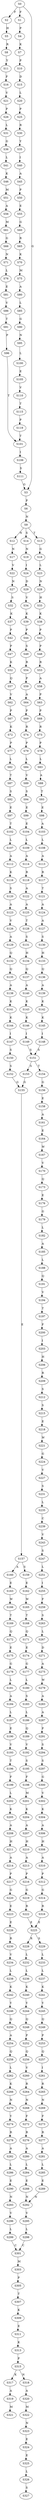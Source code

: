 strict digraph  {
	S0 -> S1 [ label = F ];
	S0 -> S2 [ label = F ];
	S0 -> S3 [ label = G ];
	S1 -> S4 [ label = P ];
	S2 -> S5 [ label = H ];
	S3 -> S6 [ label = P ];
	S4 -> S7 [ label = K ];
	S5 -> S8 [ label = R ];
	S6 -> S9 [ label = N ];
	S7 -> S10 [ label = P ];
	S8 -> S11 [ label = Y ];
	S9 -> S12 [ label = N ];
	S9 -> S13 [ label = T ];
	S9 -> S14 [ label = S ];
	S10 -> S15 [ label = D ];
	S11 -> S16 [ label = F ];
	S12 -> S17 [ label = N ];
	S13 -> S18 [ label = G ];
	S14 -> S19 [ label = N ];
	S15 -> S20 [ label = L ];
	S16 -> S21 [ label = V ];
	S17 -> S22 [ label = V ];
	S18 -> S23 [ label = L ];
	S19 -> S24 [ label = I ];
	S20 -> S25 [ label = P ];
	S21 -> S26 [ label = P ];
	S22 -> S27 [ label = N ];
	S23 -> S28 [ label = N ];
	S24 -> S29 [ label = D ];
	S25 -> S30 [ label = R ];
	S26 -> S31 [ label = L ];
	S27 -> S32 [ label = S ];
	S28 -> S33 [ label = H ];
	S29 -> S34 [ label = V ];
	S30 -> S35 [ label = Y ];
	S31 -> S36 [ label = G ];
	S32 -> S37 [ label = K ];
	S33 -> S38 [ label = K ];
	S34 -> S39 [ label = K ];
	S35 -> S40 [ label = I ];
	S36 -> S41 [ label = L ];
	S37 -> S42 [ label = P ];
	S38 -> S43 [ label = P ];
	S39 -> S44 [ label = P ];
	S40 -> S45 [ label = A ];
	S41 -> S46 [ label = K ];
	S42 -> S47 [ label = P ];
	S43 -> S48 [ label = P ];
	S44 -> S49 [ label = S ];
	S45 -> S50 [ label = P ];
	S46 -> S51 [ label = M ];
	S47 -> S52 [ label = K ];
	S48 -> S53 [ label = R ];
	S49 -> S54 [ label = R ];
	S50 -> S55 [ label = E ];
	S51 -> S56 [ label = A ];
	S52 -> S57 [ label = Q ];
	S53 -> S58 [ label = A ];
	S54 -> S59 [ label = P ];
	S55 -> S60 [ label = G ];
	S56 -> S61 [ label = M ];
	S57 -> S62 [ label = V ];
	S58 -> S63 [ label = P ];
	S59 -> S64 [ label = A ];
	S60 -> S65 [ label = R ];
	S61 -> S66 [ label = G ];
	S62 -> S67 [ label = P ];
	S63 -> S68 [ label = P ];
	S64 -> S69 [ label = P ];
	S65 -> S70 [ label = K ];
	S66 -> S71 [ label = N ];
	S67 -> S72 [ label = K ];
	S68 -> S73 [ label = R ];
	S69 -> S74 [ label = R ];
	S70 -> S75 [ label = M ];
	S71 -> S76 [ label = L ];
	S72 -> S77 [ label = P ];
	S73 -> S78 [ label = P ];
	S74 -> S79 [ label = P ];
	S75 -> S80 [ label = A ];
	S76 -> S81 [ label = E ];
	S77 -> S82 [ label = L ];
	S78 -> S83 [ label = L ];
	S79 -> S84 [ label = L ];
	S80 -> S85 [ label = L ];
	S81 -> S86 [ label = V ];
	S82 -> S87 [ label = T ];
	S83 -> S88 [ label = A ];
	S84 -> S89 [ label = V ];
	S85 -> S90 [ label = G ];
	S86 -> S91 [ label = T ];
	S87 -> S92 [ label = S ];
	S88 -> S93 [ label = T ];
	S89 -> S94 [ label = S ];
	S90 -> S95 [ label = N ];
	S91 -> S96 [ label = P ];
	S92 -> S97 [ label = E ];
	S93 -> S98 [ label = E ];
	S94 -> S99 [ label = E ];
	S95 -> S100 [ label = L ];
	S96 -> S101 [ label = T ];
	S97 -> S102 [ label = T ];
	S98 -> S103 [ label = A ];
	S99 -> S104 [ label = E ];
	S100 -> S105 [ label = E ];
	S101 -> S106 [ label = I ];
	S102 -> S107 [ label = L ];
	S103 -> S108 [ label = L ];
	S104 -> S109 [ label = L ];
	S105 -> S110 [ label = V ];
	S106 -> S111 [ label = S ];
	S107 -> S112 [ label = A ];
	S108 -> S113 [ label = A ];
	S109 -> S114 [ label = A ];
	S110 -> S115 [ label = T ];
	S111 -> S3 [ label = G ];
	S112 -> S116 [ label = K ];
	S113 -> S117 [ label = R ];
	S114 -> S118 [ label = R ];
	S115 -> S119 [ label = P ];
	S116 -> S120 [ label = S ];
	S117 -> S121 [ label = T ];
	S118 -> S122 [ label = A ];
	S119 -> S101 [ label = T ];
	S120 -> S123 [ label = A ];
	S121 -> S124 [ label = A ];
	S122 -> S125 [ label = A ];
	S123 -> S126 [ label = V ];
	S124 -> S127 [ label = A ];
	S125 -> S128 [ label = T ];
	S126 -> S129 [ label = A ];
	S127 -> S130 [ label = S ];
	S128 -> S131 [ label = S ];
	S129 -> S132 [ label = Q ];
	S130 -> S133 [ label = H ];
	S131 -> S134 [ label = H ];
	S132 -> S135 [ label = Q ];
	S133 -> S136 [ label = Q ];
	S134 -> S137 [ label = Q ];
	S135 -> S138 [ label = A ];
	S136 -> S139 [ label = A ];
	S137 -> S140 [ label = A ];
	S138 -> S141 [ label = K ];
	S139 -> S142 [ label = K ];
	S140 -> S143 [ label = K ];
	S141 -> S144 [ label = K ];
	S142 -> S145 [ label = K ];
	S143 -> S146 [ label = K ];
	S144 -> S147 [ label = I ];
	S145 -> S148 [ label = I ];
	S146 -> S149 [ label = I ];
	S147 -> S150 [ label = S ];
	S148 -> S151 [ label = S ];
	S149 -> S151 [ label = S ];
	S150 -> S152 [ label = S ];
	S151 -> S153 [ label = S ];
	S151 -> S154 [ label = T ];
	S152 -> S155 [ label = G ];
	S153 -> S155 [ label = G ];
	S154 -> S156 [ label = G ];
	S155 -> S157 [ label = E ];
	S156 -> S158 [ label = E ];
	S157 -> S159 [ label = S ];
	S157 -> S160 [ label = A ];
	S158 -> S161 [ label = A ];
	S159 -> S162 [ label = E ];
	S160 -> S163 [ label = E ];
	S161 -> S164 [ label = E ];
	S162 -> S165 [ label = W ];
	S163 -> S166 [ label = W ];
	S164 -> S167 [ label = W ];
	S165 -> S168 [ label = T ];
	S166 -> S169 [ label = T ];
	S167 -> S170 [ label = V ];
	S168 -> S171 [ label = Q ];
	S169 -> S172 [ label = Q ];
	S170 -> S173 [ label = Q ];
	S171 -> S174 [ label = E ];
	S172 -> S175 [ label = E ];
	S173 -> S176 [ label = E ];
	S174 -> S177 [ label = G ];
	S175 -> S178 [ label = G ];
	S176 -> S179 [ label = G ];
	S177 -> S180 [ label = L ];
	S178 -> S181 [ label = L ];
	S179 -> S182 [ label = L ];
	S180 -> S183 [ label = S ];
	S181 -> S184 [ label = A ];
	S182 -> S185 [ label = A ];
	S183 -> S186 [ label = L ];
	S184 -> S187 [ label = L ];
	S185 -> S188 [ label = L ];
	S186 -> S189 [ label = Q ];
	S187 -> S190 [ label = E ];
	S188 -> S191 [ label = Q ];
	S189 -> S192 [ label = V ];
	S190 -> S193 [ label = V ];
	S191 -> S194 [ label = V ];
	S192 -> S195 [ label = S ];
	S193 -> S196 [ label = T ];
	S194 -> S197 [ label = T ];
	S195 -> S198 [ label = F ];
	S196 -> S199 [ label = F ];
	S197 -> S200 [ label = F ];
	S198 -> S201 [ label = M ];
	S199 -> S202 [ label = L ];
	S200 -> S203 [ label = I ];
	S201 -> S204 [ label = K ];
	S202 -> S205 [ label = K ];
	S203 -> S206 [ label = H ];
	S204 -> S207 [ label = A ];
	S205 -> S208 [ label = A ];
	S206 -> S209 [ label = R ];
	S207 -> S210 [ label = H ];
	S208 -> S211 [ label = H ];
	S209 -> S212 [ label = S ];
	S210 -> S213 [ label = A ];
	S211 -> S214 [ label = A ];
	S212 -> S215 [ label = S ];
	S213 -> S216 [ label = P ];
	S214 -> S217 [ label = P ];
	S215 -> S218 [ label = E ];
	S216 -> S219 [ label = G ];
	S217 -> S220 [ label = G ];
	S218 -> S221 [ label = W ];
	S219 -> S222 [ label = R ];
	S220 -> S223 [ label = E ];
	S221 -> S224 [ label = G ];
	S222 -> S225 [ label = E ];
	S223 -> S226 [ label = E ];
	S224 -> S227 [ label = V ];
	S225 -> S228 [ label = R ];
	S225 -> S229 [ label = S ];
	S226 -> S230 [ label = R ];
	S227 -> S231 [ label = S ];
	S228 -> S232 [ label = L ];
	S229 -> S233 [ label = L ];
	S230 -> S234 [ label = V ];
	S231 -> S235 [ label = L ];
	S232 -> S236 [ label = L ];
	S233 -> S237 [ label = L ];
	S234 -> S238 [ label = L ];
	S235 -> S239 [ label = C ];
	S236 -> S240 [ label = K ];
	S237 -> S241 [ label = K ];
	S238 -> S242 [ label = K ];
	S239 -> S243 [ label = V ];
	S240 -> S244 [ label = Y ];
	S241 -> S245 [ label = Y ];
	S242 -> S246 [ label = Y ];
	S243 -> S247 [ label = S ];
	S244 -> S248 [ label = Q ];
	S245 -> S249 [ label = Q ];
	S246 -> S250 [ label = Q ];
	S247 -> S251 [ label = L ];
	S248 -> S252 [ label = P ];
	S249 -> S253 [ label = P ];
	S250 -> S254 [ label = A ];
	S251 -> S255 [ label = I ];
	S252 -> S256 [ label = Q ];
	S253 -> S257 [ label = Q ];
	S254 -> S258 [ label = Q ];
	S255 -> S259 [ label = F ];
	S256 -> S260 [ label = V ];
	S257 -> S261 [ label = I ];
	S258 -> S262 [ label = L ];
	S259 -> S263 [ label = S ];
	S260 -> S264 [ label = R ];
	S261 -> S265 [ label = R ];
	S262 -> S266 [ label = K ];
	S263 -> S267 [ label = L ];
	S264 -> S268 [ label = N ];
	S265 -> S269 [ label = N ];
	S266 -> S270 [ label = N ];
	S267 -> S271 [ label = D ];
	S268 -> S272 [ label = F ];
	S269 -> S273 [ label = F ];
	S270 -> S274 [ label = Y ];
	S271 -> S275 [ label = A ];
	S272 -> S276 [ label = R ];
	S273 -> S277 [ label = R ];
	S274 -> S278 [ label = R ];
	S275 -> S279 [ label = W ];
	S276 -> S280 [ label = A ];
	S277 -> S281 [ label = A ];
	S278 -> S282 [ label = A ];
	S279 -> S283 [ label = A ];
	S280 -> S284 [ label = L ];
	S281 -> S285 [ label = L ];
	S282 -> S286 [ label = L ];
	S283 -> S287 [ label = A ];
	S284 -> S288 [ label = E ];
	S285 -> S289 [ label = E ];
	S286 -> S290 [ label = E ];
	S287 -> S291 [ label = P ];
	S288 -> S292 [ label = N ];
	S289 -> S292 [ label = N ];
	S290 -> S293 [ label = N ];
	S291 -> S294 [ label = S ];
	S292 -> S295 [ label = V ];
	S293 -> S296 [ label = V ];
	S294 -> S297 [ label = S ];
	S295 -> S298 [ label = L ];
	S296 -> S299 [ label = L ];
	S297 -> S300 [ label = G ];
	S298 -> S301 [ label = C ];
	S299 -> S301 [ label = C ];
	S300 -> S302 [ label = V ];
	S301 -> S303 [ label = M ];
	S302 -> S304 [ label = K ];
	S303 -> S305 [ label = P ];
	S304 -> S306 [ label = A ];
	S305 -> S307 [ label = T ];
	S306 -> S308 [ label = H ];
	S307 -> S309 [ label = K ];
	S308 -> S310 [ label = A ];
	S309 -> S311 [ label = E ];
	S310 -> S312 [ label = P ];
	S311 -> S313 [ label = K ];
	S312 -> S314 [ label = G ];
	S313 -> S315 [ label = P ];
	S314 -> S316 [ label = R ];
	S315 -> S317 [ label = K ];
	S315 -> S318 [ label = N ];
	S316 -> S225 [ label = E ];
	S317 -> S319 [ label = A ];
	S318 -> S320 [ label = A ];
	S319 -> S321 [ label = M ];
	S320 -> S322 [ label = M ];
	S322 -> S323 [ label = N ];
	S323 -> S324 [ label = E ];
	S324 -> S325 [ label = E ];
	S325 -> S326 [ label = L ];
	S326 -> S327 [ label = S ];
}
